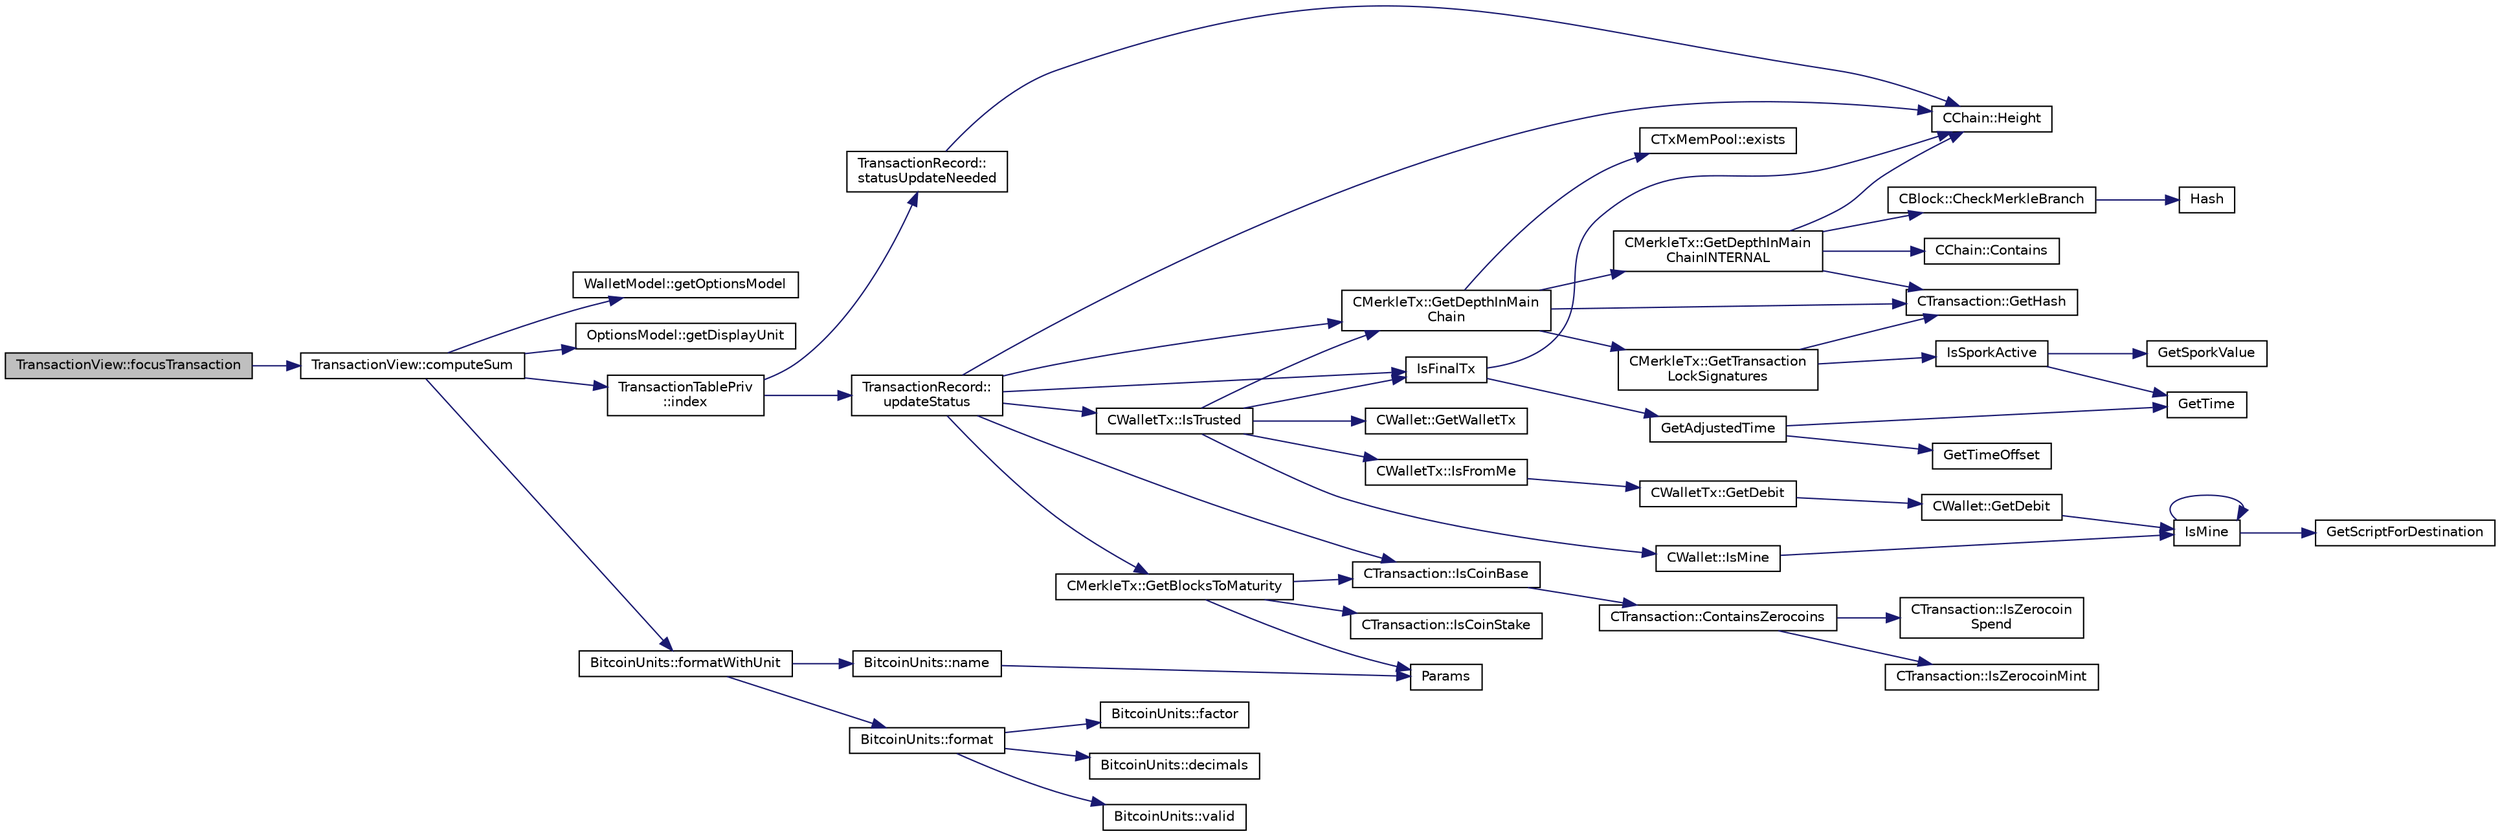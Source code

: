digraph "TransactionView::focusTransaction"
{
  edge [fontname="Helvetica",fontsize="10",labelfontname="Helvetica",labelfontsize="10"];
  node [fontname="Helvetica",fontsize="10",shape=record];
  rankdir="LR";
  Node260 [label="TransactionView::focusTransaction",height=0.2,width=0.4,color="black", fillcolor="grey75", style="filled", fontcolor="black"];
  Node260 -> Node261 [color="midnightblue",fontsize="10",style="solid",fontname="Helvetica"];
  Node261 [label="TransactionView::computeSum",height=0.2,width=0.4,color="black", fillcolor="white", style="filled",URL="$class_transaction_view.html#abb2ea48a61bb12a0dda9d63952adc50e",tooltip="Compute sum of all selected transactions. "];
  Node261 -> Node262 [color="midnightblue",fontsize="10",style="solid",fontname="Helvetica"];
  Node262 [label="WalletModel::getOptionsModel",height=0.2,width=0.4,color="black", fillcolor="white", style="filled",URL="$class_wallet_model.html#a96d53e56b3f8f07537ea2523f7a7d300"];
  Node261 -> Node263 [color="midnightblue",fontsize="10",style="solid",fontname="Helvetica"];
  Node263 [label="OptionsModel::getDisplayUnit",height=0.2,width=0.4,color="black", fillcolor="white", style="filled",URL="$class_options_model.html#a3b6e4d4ef42be3aaba315b8cd14f468e"];
  Node261 -> Node264 [color="midnightblue",fontsize="10",style="solid",fontname="Helvetica"];
  Node264 [label="TransactionTablePriv\l::index",height=0.2,width=0.4,color="black", fillcolor="white", style="filled",URL="$class_transaction_table_priv.html#ac692aa6aa7820e80accc971c70e0fae5"];
  Node264 -> Node265 [color="midnightblue",fontsize="10",style="solid",fontname="Helvetica"];
  Node265 [label="TransactionRecord::\lstatusUpdateNeeded",height=0.2,width=0.4,color="black", fillcolor="white", style="filled",URL="$class_transaction_record.html#aaca6757b7b300151694021be6af18d11",tooltip="Return whether a status update is needed. "];
  Node265 -> Node266 [color="midnightblue",fontsize="10",style="solid",fontname="Helvetica"];
  Node266 [label="CChain::Height",height=0.2,width=0.4,color="black", fillcolor="white", style="filled",URL="$class_c_chain.html#ad4758bc8872ce065a9579f77c3171d40",tooltip="Return the maximal height in the chain. "];
  Node264 -> Node267 [color="midnightblue",fontsize="10",style="solid",fontname="Helvetica"];
  Node267 [label="TransactionRecord::\lupdateStatus",height=0.2,width=0.4,color="black", fillcolor="white", style="filled",URL="$class_transaction_record.html#a9b643dd885a790ae511705a1446556be",tooltip="Update status from core wallet tx. "];
  Node267 -> Node268 [color="midnightblue",fontsize="10",style="solid",fontname="Helvetica"];
  Node268 [label="CTransaction::IsCoinBase",height=0.2,width=0.4,color="black", fillcolor="white", style="filled",URL="$class_c_transaction.html#a96256e8ac1bf79ad9c057e48c41132dd"];
  Node268 -> Node269 [color="midnightblue",fontsize="10",style="solid",fontname="Helvetica"];
  Node269 [label="CTransaction::ContainsZerocoins",height=0.2,width=0.4,color="black", fillcolor="white", style="filled",URL="$class_c_transaction.html#a613051e8e5651a7500cb455f37dd1116"];
  Node269 -> Node270 [color="midnightblue",fontsize="10",style="solid",fontname="Helvetica"];
  Node270 [label="CTransaction::IsZerocoin\lSpend",height=0.2,width=0.4,color="black", fillcolor="white", style="filled",URL="$class_c_transaction.html#a4cda5603795c5f9179d4c8bd43f809cd"];
  Node269 -> Node271 [color="midnightblue",fontsize="10",style="solid",fontname="Helvetica"];
  Node271 [label="CTransaction::IsZerocoinMint",height=0.2,width=0.4,color="black", fillcolor="white", style="filled",URL="$class_c_transaction.html#ab91efb1c2312e6feeecfbbfff11abbb1"];
  Node267 -> Node272 [color="midnightblue",fontsize="10",style="solid",fontname="Helvetica"];
  Node272 [label="CWalletTx::IsTrusted",height=0.2,width=0.4,color="black", fillcolor="white", style="filled",URL="$class_c_wallet_tx.html#a71efb0d5b5def8ae00a1d74b8741bfcb"];
  Node272 -> Node273 [color="midnightblue",fontsize="10",style="solid",fontname="Helvetica"];
  Node273 [label="IsFinalTx",height=0.2,width=0.4,color="black", fillcolor="white", style="filled",URL="$main_8cpp.html#adc332cd7ac94e639bb4239618341be19"];
  Node273 -> Node266 [color="midnightblue",fontsize="10",style="solid",fontname="Helvetica"];
  Node273 -> Node274 [color="midnightblue",fontsize="10",style="solid",fontname="Helvetica"];
  Node274 [label="GetAdjustedTime",height=0.2,width=0.4,color="black", fillcolor="white", style="filled",URL="$timedata_8cpp.html#a09f81b9c7650f898cf3cf305b87547e6"];
  Node274 -> Node275 [color="midnightblue",fontsize="10",style="solid",fontname="Helvetica"];
  Node275 [label="GetTime",height=0.2,width=0.4,color="black", fillcolor="white", style="filled",URL="$utiltime_8cpp.html#a46fac5fba8ba905b5f9acb364f5d8c6f",tooltip="For unit testing. "];
  Node274 -> Node276 [color="midnightblue",fontsize="10",style="solid",fontname="Helvetica"];
  Node276 [label="GetTimeOffset",height=0.2,width=0.4,color="black", fillcolor="white", style="filled",URL="$timedata_8cpp.html#a50ca5344c75631267633f15cfe5e983e",tooltip="\"Never go to sea with two chronometers; take one or three.\" Our three time sources are: ..."];
  Node272 -> Node277 [color="midnightblue",fontsize="10",style="solid",fontname="Helvetica"];
  Node277 [label="CMerkleTx::GetDepthInMain\lChain",height=0.2,width=0.4,color="black", fillcolor="white", style="filled",URL="$class_c_merkle_tx.html#a5bf3a355593ecce5799de92d013149b1",tooltip="Return depth of transaction in blockchain: -1 : not in blockchain, and not in memory pool (conflicted..."];
  Node277 -> Node278 [color="midnightblue",fontsize="10",style="solid",fontname="Helvetica"];
  Node278 [label="CMerkleTx::GetDepthInMain\lChainINTERNAL",height=0.2,width=0.4,color="black", fillcolor="white", style="filled",URL="$class_c_merkle_tx.html#ada4285bcdc83c90dc5829d9902b1271c"];
  Node278 -> Node279 [color="midnightblue",fontsize="10",style="solid",fontname="Helvetica"];
  Node279 [label="CChain::Contains",height=0.2,width=0.4,color="black", fillcolor="white", style="filled",URL="$class_c_chain.html#af1786dc229c215dea7f727c11df2c8dc",tooltip="Efficiently check whether a block is present in this chain. "];
  Node278 -> Node280 [color="midnightblue",fontsize="10",style="solid",fontname="Helvetica"];
  Node280 [label="CBlock::CheckMerkleBranch",height=0.2,width=0.4,color="black", fillcolor="white", style="filled",URL="$class_c_block.html#a81684cf96f6fb6731c869865b80d1ccd"];
  Node280 -> Node281 [color="midnightblue",fontsize="10",style="solid",fontname="Helvetica"];
  Node281 [label="Hash",height=0.2,width=0.4,color="black", fillcolor="white", style="filled",URL="$hash_8h.html#a12c5e981d7f5f2850027fd5e932eff61",tooltip="Compute the 256-bit hash of a std::string. "];
  Node278 -> Node282 [color="midnightblue",fontsize="10",style="solid",fontname="Helvetica"];
  Node282 [label="CTransaction::GetHash",height=0.2,width=0.4,color="black", fillcolor="white", style="filled",URL="$class_c_transaction.html#a7efd1379de830341417c0bfa23a149aa"];
  Node278 -> Node266 [color="midnightblue",fontsize="10",style="solid",fontname="Helvetica"];
  Node277 -> Node283 [color="midnightblue",fontsize="10",style="solid",fontname="Helvetica"];
  Node283 [label="CTxMemPool::exists",height=0.2,width=0.4,color="black", fillcolor="white", style="filled",URL="$class_c_tx_mem_pool.html#adba06e79be4a1a092dd2db8290733be7"];
  Node277 -> Node282 [color="midnightblue",fontsize="10",style="solid",fontname="Helvetica"];
  Node277 -> Node284 [color="midnightblue",fontsize="10",style="solid",fontname="Helvetica"];
  Node284 [label="CMerkleTx::GetTransaction\lLockSignatures",height=0.2,width=0.4,color="black", fillcolor="white", style="filled",URL="$class_c_merkle_tx.html#a29ab20d0785095dba254ca1050ba6989"];
  Node284 -> Node285 [color="midnightblue",fontsize="10",style="solid",fontname="Helvetica"];
  Node285 [label="IsSporkActive",height=0.2,width=0.4,color="black", fillcolor="white", style="filled",URL="$spork_8cpp.html#a3305663176e21e81c80dc951a7f8ea5e"];
  Node285 -> Node286 [color="midnightblue",fontsize="10",style="solid",fontname="Helvetica"];
  Node286 [label="GetSporkValue",height=0.2,width=0.4,color="black", fillcolor="white", style="filled",URL="$spork_8cpp.html#a7125c44e1c9a54dc7c28556b3fb24a8f"];
  Node285 -> Node275 [color="midnightblue",fontsize="10",style="solid",fontname="Helvetica"];
  Node284 -> Node282 [color="midnightblue",fontsize="10",style="solid",fontname="Helvetica"];
  Node272 -> Node287 [color="midnightblue",fontsize="10",style="solid",fontname="Helvetica"];
  Node287 [label="CWalletTx::IsFromMe",height=0.2,width=0.4,color="black", fillcolor="white", style="filled",URL="$class_c_wallet_tx.html#a4b4fdec025af8171852c3eece1c2508f"];
  Node287 -> Node288 [color="midnightblue",fontsize="10",style="solid",fontname="Helvetica"];
  Node288 [label="CWalletTx::GetDebit",height=0.2,width=0.4,color="black", fillcolor="white", style="filled",URL="$class_c_wallet_tx.html#a7757c17a323e5f6f75c92acb398d3568",tooltip="filter decides which addresses will count towards the debit "];
  Node288 -> Node289 [color="midnightblue",fontsize="10",style="solid",fontname="Helvetica"];
  Node289 [label="CWallet::GetDebit",height=0.2,width=0.4,color="black", fillcolor="white", style="filled",URL="$group__map_wallet.html#ga5ab4855aac6f4b335421944403e44d6d"];
  Node289 -> Node290 [color="midnightblue",fontsize="10",style="solid",fontname="Helvetica"];
  Node290 [label="IsMine",height=0.2,width=0.4,color="black", fillcolor="white", style="filled",URL="$wallet__ismine_8cpp.html#adc59cf67d903c1ba1ef225561b85bfce"];
  Node290 -> Node291 [color="midnightblue",fontsize="10",style="solid",fontname="Helvetica"];
  Node291 [label="GetScriptForDestination",height=0.2,width=0.4,color="black", fillcolor="white", style="filled",URL="$standard_8cpp.html#ae40f28d3b46c21033f6ee1f1200d0321"];
  Node290 -> Node290 [color="midnightblue",fontsize="10",style="solid",fontname="Helvetica"];
  Node272 -> Node292 [color="midnightblue",fontsize="10",style="solid",fontname="Helvetica"];
  Node292 [label="CWallet::GetWalletTx",height=0.2,width=0.4,color="black", fillcolor="white", style="filled",URL="$group__map_wallet.html#gac496716bb889a5934fa27398aeb2330a"];
  Node272 -> Node293 [color="midnightblue",fontsize="10",style="solid",fontname="Helvetica"];
  Node293 [label="CWallet::IsMine",height=0.2,width=0.4,color="black", fillcolor="white", style="filled",URL="$group__map_wallet.html#ga4eada57edc1c443564b8cc9b853d955c"];
  Node293 -> Node290 [color="midnightblue",fontsize="10",style="solid",fontname="Helvetica"];
  Node267 -> Node294 [color="midnightblue",fontsize="10",style="solid",fontname="Helvetica"];
  Node294 [label="CMerkleTx::GetBlocksToMaturity",height=0.2,width=0.4,color="black", fillcolor="white", style="filled",URL="$class_c_merkle_tx.html#a69ebd437f7b44169659c3527fe73b6ab"];
  Node294 -> Node268 [color="midnightblue",fontsize="10",style="solid",fontname="Helvetica"];
  Node294 -> Node295 [color="midnightblue",fontsize="10",style="solid",fontname="Helvetica"];
  Node295 [label="CTransaction::IsCoinStake",height=0.2,width=0.4,color="black", fillcolor="white", style="filled",URL="$class_c_transaction.html#ace4278a41a296d40dcf5fb2b9cf007ec"];
  Node294 -> Node296 [color="midnightblue",fontsize="10",style="solid",fontname="Helvetica"];
  Node296 [label="Params",height=0.2,width=0.4,color="black", fillcolor="white", style="filled",URL="$chainparams_8cpp.html#ace5c5b706d71a324a417dd2db394fd4a",tooltip="Return the currently selected parameters. "];
  Node267 -> Node277 [color="midnightblue",fontsize="10",style="solid",fontname="Helvetica"];
  Node267 -> Node266 [color="midnightblue",fontsize="10",style="solid",fontname="Helvetica"];
  Node267 -> Node273 [color="midnightblue",fontsize="10",style="solid",fontname="Helvetica"];
  Node261 -> Node297 [color="midnightblue",fontsize="10",style="solid",fontname="Helvetica"];
  Node297 [label="BitcoinUnits::formatWithUnit",height=0.2,width=0.4,color="black", fillcolor="white", style="filled",URL="$class_bitcoin_units.html#aef9fb7509257bc84ee459d7f0c663020",tooltip="Format as string (with unit) "];
  Node297 -> Node298 [color="midnightblue",fontsize="10",style="solid",fontname="Helvetica"];
  Node298 [label="BitcoinUnits::format",height=0.2,width=0.4,color="black", fillcolor="white", style="filled",URL="$class_bitcoin_units.html#ab07437e5a788c80a82d75e3714bd3925",tooltip="Format as string. "];
  Node298 -> Node299 [color="midnightblue",fontsize="10",style="solid",fontname="Helvetica"];
  Node299 [label="BitcoinUnits::valid",height=0.2,width=0.4,color="black", fillcolor="white", style="filled",URL="$class_bitcoin_units.html#a81cbc41480adfb600dad79711d336e5f",tooltip="Is unit ID valid? "];
  Node298 -> Node300 [color="midnightblue",fontsize="10",style="solid",fontname="Helvetica"];
  Node300 [label="BitcoinUnits::factor",height=0.2,width=0.4,color="black", fillcolor="white", style="filled",URL="$class_bitcoin_units.html#ae967b9e6ecbb8f041bfe398d27533b09",tooltip="Number of Satoshis (1e-8) per unit. "];
  Node298 -> Node301 [color="midnightblue",fontsize="10",style="solid",fontname="Helvetica"];
  Node301 [label="BitcoinUnits::decimals",height=0.2,width=0.4,color="black", fillcolor="white", style="filled",URL="$class_bitcoin_units.html#a3f0fc21634520ea06c684ba0d7e25f2f",tooltip="Number of decimals left. "];
  Node297 -> Node302 [color="midnightblue",fontsize="10",style="solid",fontname="Helvetica"];
  Node302 [label="BitcoinUnits::name",height=0.2,width=0.4,color="black", fillcolor="white", style="filled",URL="$class_bitcoin_units.html#a4cf46136434ed30728608e67e90a9cbe",tooltip="Short name. "];
  Node302 -> Node296 [color="midnightblue",fontsize="10",style="solid",fontname="Helvetica"];
}
